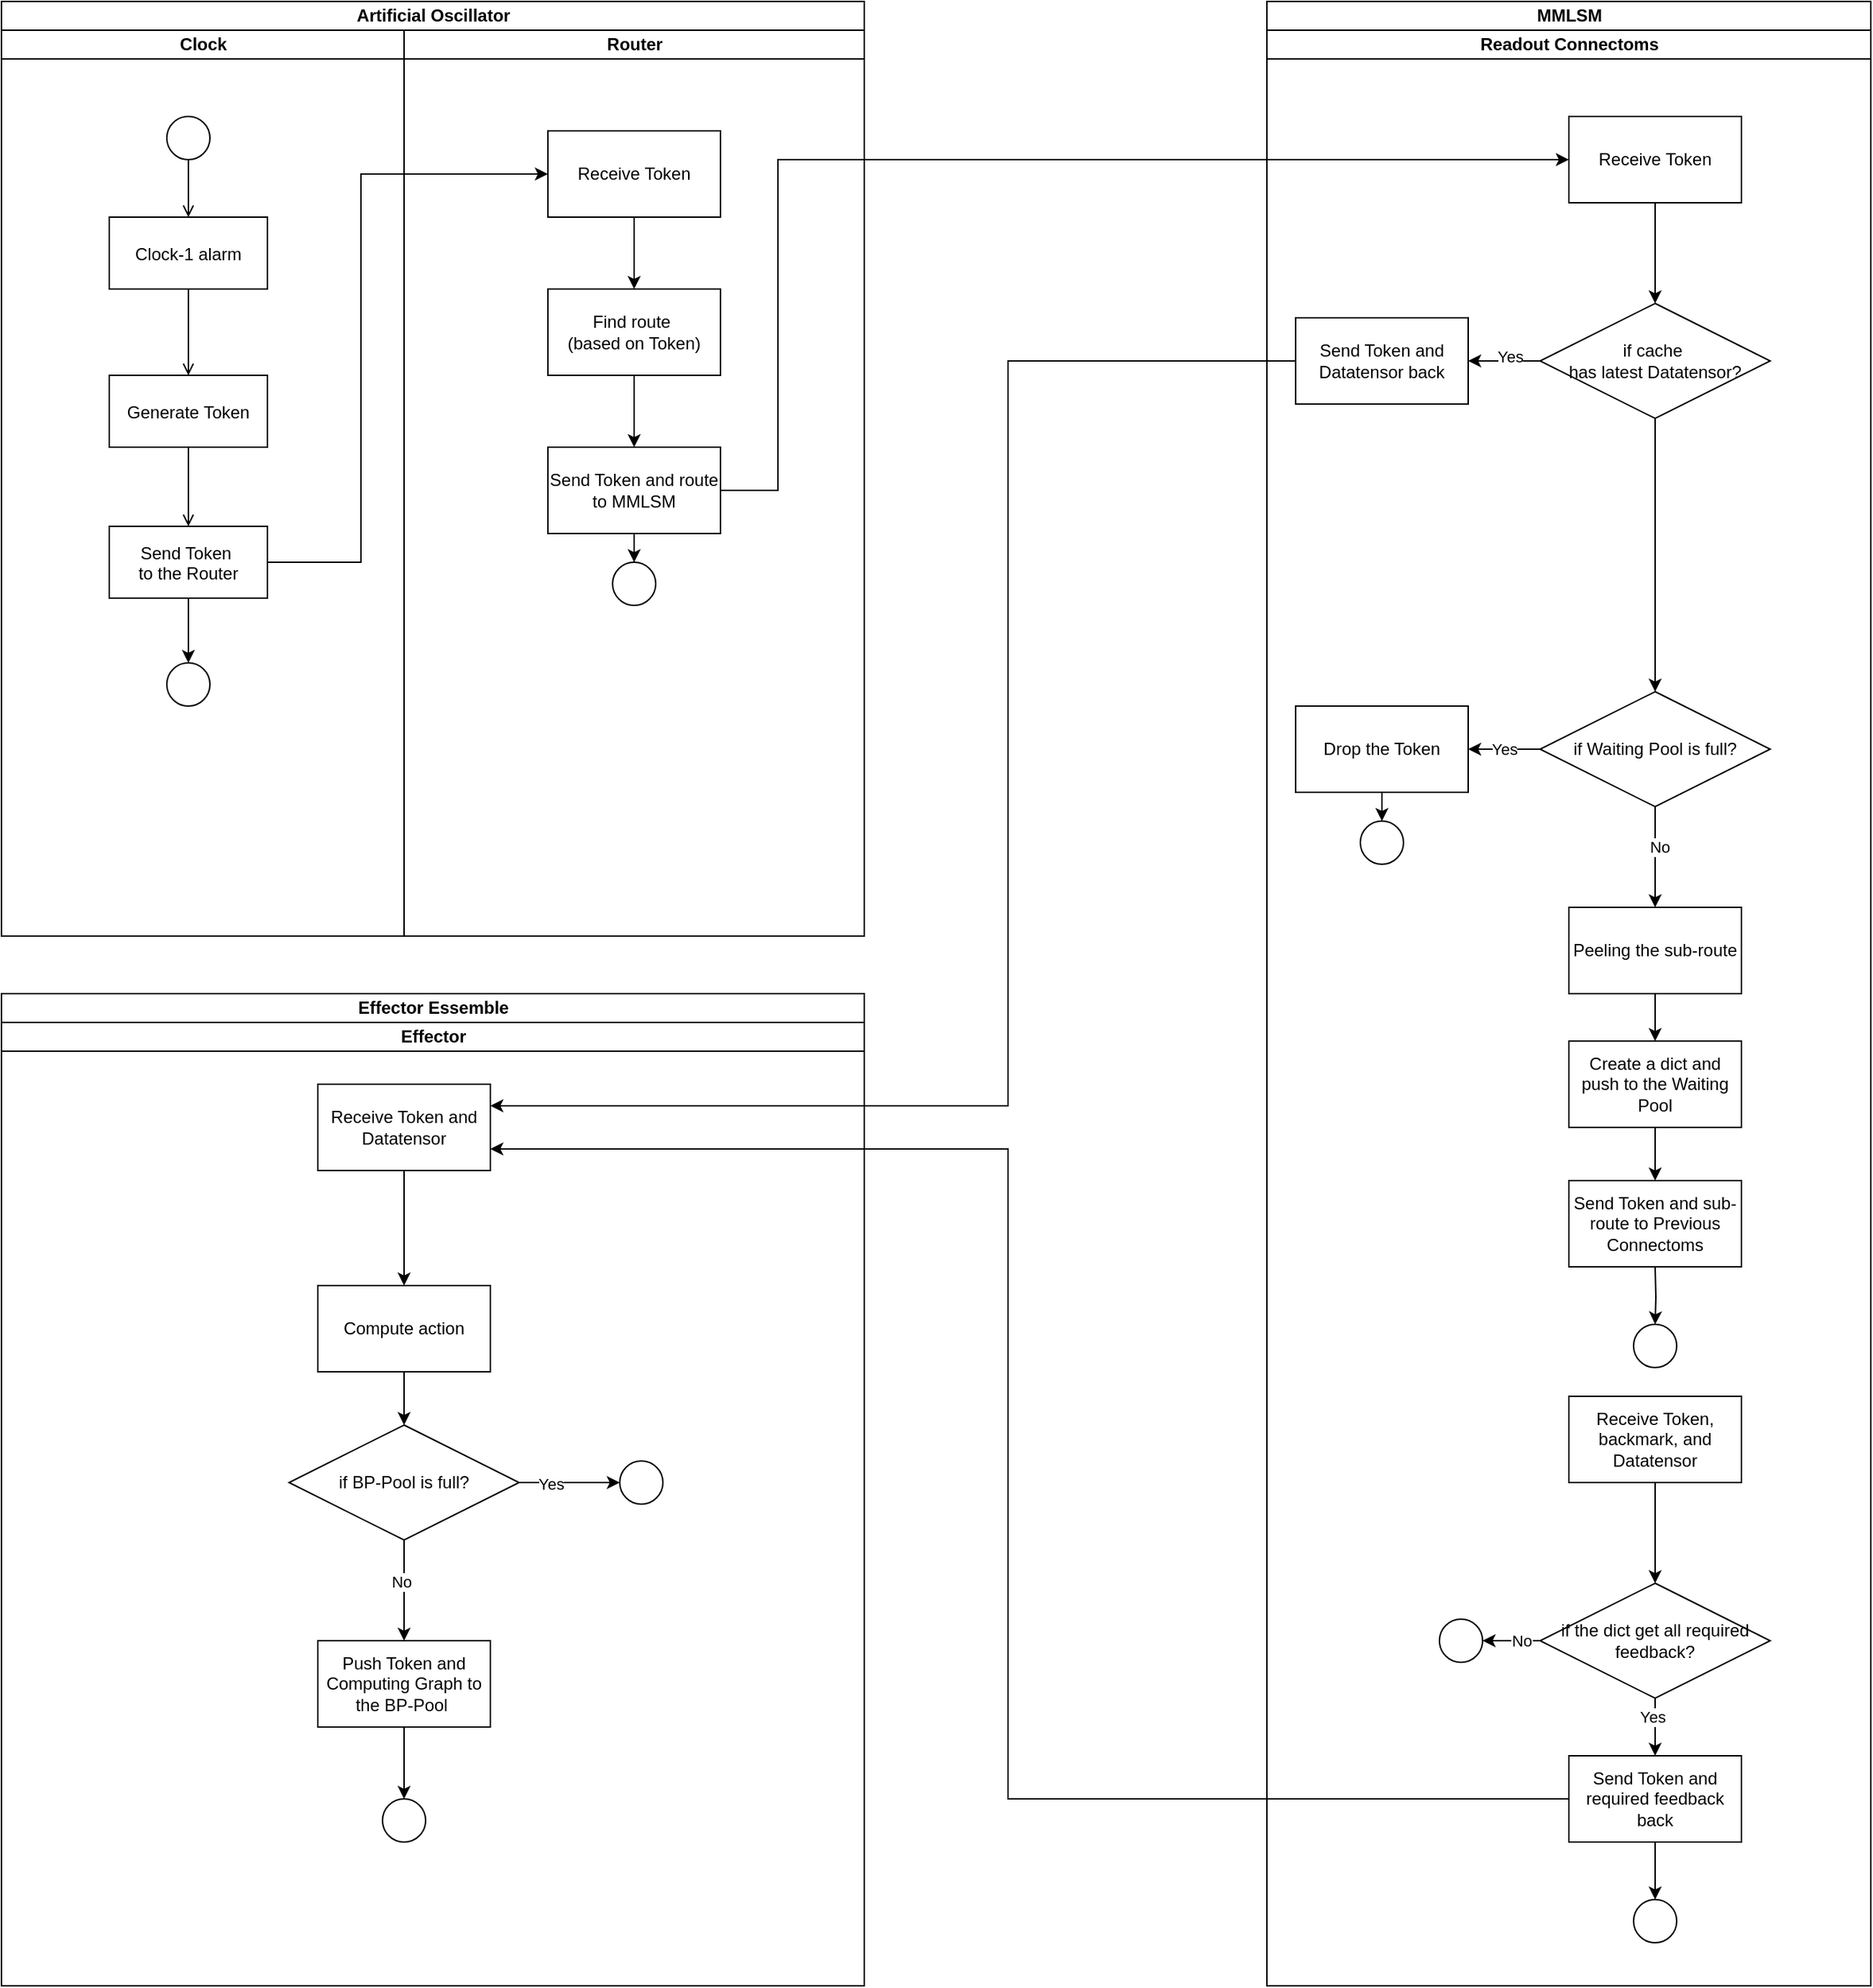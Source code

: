 <mxfile version="25.0.3">
  <diagram name="Page-1" id="e7e014a7-5840-1c2e-5031-d8a46d1fe8dd">
    <mxGraphModel dx="2291" dy="1474" grid="1" gridSize="10" guides="1" tooltips="1" connect="1" arrows="1" fold="1" page="1" pageScale="1" pageWidth="1169" pageHeight="826" background="none" math="0" shadow="0">
      <root>
        <mxCell id="0" />
        <mxCell id="1" parent="0" />
        <mxCell id="VvhhELw3eRuCEY0eFqKw-94" value="&lt;span style=&quot;text-wrap-mode: wrap;&quot;&gt;Artificial Oscillator&lt;/span&gt;" style="swimlane;childLayout=stackLayout;resizeParent=1;resizeParentMax=0;startSize=20;html=1;" parent="1" vertex="1">
          <mxGeometry x="-130" y="-370" width="600" height="650" as="geometry">
            <mxRectangle x="420" y="-20" width="60" height="30" as="alternateBounds" />
          </mxGeometry>
        </mxCell>
        <mxCell id="VvhhELw3eRuCEY0eFqKw-95" value="Clock" style="swimlane;startSize=20;html=1;" parent="VvhhELw3eRuCEY0eFqKw-94" vertex="1">
          <mxGeometry y="20" width="280" height="630" as="geometry" />
        </mxCell>
        <mxCell id="VvhhELw3eRuCEY0eFqKw-112" value="Clock-1 alarm" style="" parent="VvhhELw3eRuCEY0eFqKw-95" vertex="1">
          <mxGeometry x="75.0" y="130" width="110" height="50" as="geometry" />
        </mxCell>
        <mxCell id="VvhhELw3eRuCEY0eFqKw-113" value="Generate Token" style="" parent="VvhhELw3eRuCEY0eFqKw-95" vertex="1">
          <mxGeometry x="75.0" y="240" width="110" height="50" as="geometry" />
        </mxCell>
        <mxCell id="VvhhELw3eRuCEY0eFqKw-114" value="" style="endArrow=open;strokeColor=#000000;endFill=1;rounded=0" parent="VvhhELw3eRuCEY0eFqKw-95" source="VvhhELw3eRuCEY0eFqKw-112" target="VvhhELw3eRuCEY0eFqKw-113" edge="1">
          <mxGeometry relative="1" as="geometry" />
        </mxCell>
        <mxCell id="VvhhELw3eRuCEY0eFqKw-115" value="Send Token &#xa;to the Router" style="" parent="VvhhELw3eRuCEY0eFqKw-95" vertex="1">
          <mxGeometry x="75.0" y="345" width="110" height="50" as="geometry" />
        </mxCell>
        <mxCell id="VvhhELw3eRuCEY0eFqKw-116" value="" style="endArrow=open;strokeColor=#000000;endFill=1;rounded=0" parent="VvhhELw3eRuCEY0eFqKw-95" target="VvhhELw3eRuCEY0eFqKw-115" edge="1">
          <mxGeometry relative="1" as="geometry">
            <mxPoint x="130" y="290" as="sourcePoint" />
          </mxGeometry>
        </mxCell>
        <mxCell id="VvhhELw3eRuCEY0eFqKw-118" value="" style="edgeStyle=orthogonalEdgeStyle;rounded=0;orthogonalLoop=1;jettySize=auto;html=1;entryX=0.5;entryY=0;entryDx=0;entryDy=0;endArrow=open;endFill=0;strokeColor=#000000;" parent="VvhhELw3eRuCEY0eFqKw-95" source="VvhhELw3eRuCEY0eFqKw-117" target="VvhhELw3eRuCEY0eFqKw-112" edge="1">
          <mxGeometry relative="1" as="geometry">
            <mxPoint x="130.0" y="140" as="targetPoint" />
          </mxGeometry>
        </mxCell>
        <mxCell id="VvhhELw3eRuCEY0eFqKw-117" value="" style="ellipse;whiteSpace=wrap;html=1;aspect=fixed;" parent="VvhhELw3eRuCEY0eFqKw-95" vertex="1">
          <mxGeometry x="115" y="60" width="30" height="30" as="geometry" />
        </mxCell>
        <mxCell id="VvhhELw3eRuCEY0eFqKw-124" value="" style="edgeStyle=orthogonalEdgeStyle;rounded=0;orthogonalLoop=1;jettySize=auto;html=1;" parent="VvhhELw3eRuCEY0eFqKw-95" source="VvhhELw3eRuCEY0eFqKw-115" target="VvhhELw3eRuCEY0eFqKw-123" edge="1">
          <mxGeometry relative="1" as="geometry">
            <mxPoint x="220" y="45" as="sourcePoint" />
            <mxPoint x="220.0" y="110" as="targetPoint" />
          </mxGeometry>
        </mxCell>
        <mxCell id="VvhhELw3eRuCEY0eFqKw-123" value="" style="ellipse;whiteSpace=wrap;html=1;aspect=fixed;" parent="VvhhELw3eRuCEY0eFqKw-95" vertex="1">
          <mxGeometry x="115" y="440" width="30" height="30" as="geometry" />
        </mxCell>
        <mxCell id="VvhhELw3eRuCEY0eFqKw-162" style="edgeStyle=orthogonalEdgeStyle;rounded=0;orthogonalLoop=1;jettySize=auto;html=1;exitX=1;exitY=0.5;exitDx=0;exitDy=0;entryX=0;entryY=0.5;entryDx=0;entryDy=0;" parent="VvhhELw3eRuCEY0eFqKw-94" source="VvhhELw3eRuCEY0eFqKw-115" target="VvhhELw3eRuCEY0eFqKw-158" edge="1">
          <mxGeometry relative="1" as="geometry">
            <Array as="points">
              <mxPoint x="250" y="390" />
              <mxPoint x="250" y="120" />
            </Array>
          </mxGeometry>
        </mxCell>
        <mxCell id="VvhhELw3eRuCEY0eFqKw-96" value="Router" style="swimlane;startSize=20;html=1;" parent="VvhhELw3eRuCEY0eFqKw-94" vertex="1">
          <mxGeometry x="280" y="20" width="320" height="630" as="geometry" />
        </mxCell>
        <mxCell id="VvhhELw3eRuCEY0eFqKw-127" value="" style="edgeStyle=orthogonalEdgeStyle;rounded=0;orthogonalLoop=1;jettySize=auto;html=1;" parent="VvhhELw3eRuCEY0eFqKw-96" source="VvhhELw3eRuCEY0eFqKw-119" target="VvhhELw3eRuCEY0eFqKw-126" edge="1">
          <mxGeometry relative="1" as="geometry" />
        </mxCell>
        <mxCell id="VvhhELw3eRuCEY0eFqKw-119" value="Find route&amp;nbsp;&lt;div&gt;(based on Token)&lt;/div&gt;" style="whiteSpace=wrap;html=1;" parent="VvhhELw3eRuCEY0eFqKw-96" vertex="1">
          <mxGeometry x="100" y="180" width="120" height="60" as="geometry" />
        </mxCell>
        <mxCell id="VvhhELw3eRuCEY0eFqKw-163" value="" style="edgeStyle=orthogonalEdgeStyle;rounded=0;orthogonalLoop=1;jettySize=auto;html=1;" parent="VvhhELw3eRuCEY0eFqKw-96" source="VvhhELw3eRuCEY0eFqKw-126" target="VvhhELw3eRuCEY0eFqKw-144" edge="1">
          <mxGeometry relative="1" as="geometry" />
        </mxCell>
        <mxCell id="VvhhELw3eRuCEY0eFqKw-126" value="Send Token and route to MMLSM" style="whiteSpace=wrap;html=1;" parent="VvhhELw3eRuCEY0eFqKw-96" vertex="1">
          <mxGeometry x="100" y="290" width="120" height="60" as="geometry" />
        </mxCell>
        <mxCell id="VvhhELw3eRuCEY0eFqKw-144" value="" style="ellipse;whiteSpace=wrap;html=1;aspect=fixed;" parent="VvhhELw3eRuCEY0eFqKw-96" vertex="1">
          <mxGeometry x="145" y="370" width="30" height="30" as="geometry" />
        </mxCell>
        <mxCell id="VvhhELw3eRuCEY0eFqKw-159" value="" style="edgeStyle=orthogonalEdgeStyle;rounded=0;orthogonalLoop=1;jettySize=auto;html=1;" parent="VvhhELw3eRuCEY0eFqKw-96" source="VvhhELw3eRuCEY0eFqKw-158" target="VvhhELw3eRuCEY0eFqKw-119" edge="1">
          <mxGeometry relative="1" as="geometry" />
        </mxCell>
        <mxCell id="VvhhELw3eRuCEY0eFqKw-158" value="Receive Token" style="whiteSpace=wrap;html=1;" parent="VvhhELw3eRuCEY0eFqKw-96" vertex="1">
          <mxGeometry x="100" y="70" width="120" height="60" as="geometry" />
        </mxCell>
        <mxCell id="VvhhELw3eRuCEY0eFqKw-128" value="&lt;span style=&quot;text-wrap-mode: wrap;&quot;&gt;MMLSM&lt;/span&gt;" style="swimlane;childLayout=stackLayout;resizeParent=1;resizeParentMax=0;startSize=20;html=1;" parent="1" vertex="1">
          <mxGeometry x="750" y="-370" width="420" height="1380" as="geometry">
            <mxRectangle x="420" y="-20" width="60" height="30" as="alternateBounds" />
          </mxGeometry>
        </mxCell>
        <mxCell id="VvhhELw3eRuCEY0eFqKw-129" value="Readout Connectoms" style="swimlane;startSize=20;html=1;" parent="VvhhELw3eRuCEY0eFqKw-128" vertex="1">
          <mxGeometry y="20" width="420" height="1360" as="geometry" />
        </mxCell>
        <mxCell id="VvhhELw3eRuCEY0eFqKw-170" value="" style="edgeStyle=orthogonalEdgeStyle;rounded=0;orthogonalLoop=1;jettySize=auto;html=1;" parent="VvhhELw3eRuCEY0eFqKw-129" source="VvhhELw3eRuCEY0eFqKw-164" target="VvhhELw3eRuCEY0eFqKw-169" edge="1">
          <mxGeometry relative="1" as="geometry" />
        </mxCell>
        <mxCell id="VvhhELw3eRuCEY0eFqKw-164" value="Receive Token" style="whiteSpace=wrap;html=1;" parent="VvhhELw3eRuCEY0eFqKw-129" vertex="1">
          <mxGeometry x="210" y="60" width="120" height="60" as="geometry" />
        </mxCell>
        <mxCell id="VvhhELw3eRuCEY0eFqKw-198" style="edgeStyle=orthogonalEdgeStyle;rounded=0;orthogonalLoop=1;jettySize=auto;html=1;exitX=0.5;exitY=1;exitDx=0;exitDy=0;" parent="VvhhELw3eRuCEY0eFqKw-129" source="VvhhELw3eRuCEY0eFqKw-169" target="VvhhELw3eRuCEY0eFqKw-185" edge="1">
          <mxGeometry relative="1" as="geometry" />
        </mxCell>
        <mxCell id="VvhhELw3eRuCEY0eFqKw-169" value="if cache&amp;nbsp;&lt;div&gt;has latest Datatensor?&lt;/div&gt;" style="rhombus;whiteSpace=wrap;html=1;" parent="VvhhELw3eRuCEY0eFqKw-129" vertex="1">
          <mxGeometry x="190" y="190" width="160" height="80" as="geometry" />
        </mxCell>
        <mxCell id="VvhhELw3eRuCEY0eFqKw-171" value="Send Token and Datatensor back" style="whiteSpace=wrap;html=1;" parent="VvhhELw3eRuCEY0eFqKw-129" vertex="1">
          <mxGeometry x="20" y="200" width="120" height="60" as="geometry" />
        </mxCell>
        <mxCell id="VvhhELw3eRuCEY0eFqKw-172" value="" style="edgeStyle=orthogonalEdgeStyle;rounded=0;orthogonalLoop=1;jettySize=auto;html=1;" parent="VvhhELw3eRuCEY0eFqKw-129" source="VvhhELw3eRuCEY0eFqKw-169" target="VvhhELw3eRuCEY0eFqKw-171" edge="1">
          <mxGeometry relative="1" as="geometry" />
        </mxCell>
        <mxCell id="VvhhELw3eRuCEY0eFqKw-173" value="Yes" style="edgeLabel;html=1;align=center;verticalAlign=middle;resizable=0;points=[];" parent="VvhhELw3eRuCEY0eFqKw-172" vertex="1" connectable="0">
          <mxGeometry x="-0.149" y="-3" relative="1" as="geometry">
            <mxPoint as="offset" />
          </mxGeometry>
        </mxCell>
        <mxCell id="VvhhELw3eRuCEY0eFqKw-177" value="Send Token and sub-route to Previous Connectoms" style="whiteSpace=wrap;html=1;" parent="VvhhELw3eRuCEY0eFqKw-129" vertex="1">
          <mxGeometry x="210" y="800" width="120" height="60" as="geometry" />
        </mxCell>
        <mxCell id="VvhhELw3eRuCEY0eFqKw-194" value="" style="edgeStyle=orthogonalEdgeStyle;rounded=0;orthogonalLoop=1;jettySize=auto;html=1;entryX=0.5;entryY=0;entryDx=0;entryDy=0;" parent="VvhhELw3eRuCEY0eFqKw-129" source="VvhhELw3eRuCEY0eFqKw-185" target="VvhhELw3eRuCEY0eFqKw-193" edge="1">
          <mxGeometry relative="1" as="geometry">
            <mxPoint x="270" y="580" as="targetPoint" />
          </mxGeometry>
        </mxCell>
        <mxCell id="VvhhELw3eRuCEY0eFqKw-195" value="No" style="edgeLabel;html=1;align=center;verticalAlign=middle;resizable=0;points=[];" parent="VvhhELw3eRuCEY0eFqKw-194" vertex="1" connectable="0">
          <mxGeometry x="-0.178" y="3" relative="1" as="geometry">
            <mxPoint y="-1" as="offset" />
          </mxGeometry>
        </mxCell>
        <mxCell id="VvhhELw3eRuCEY0eFqKw-199" value="" style="edgeStyle=orthogonalEdgeStyle;rounded=0;orthogonalLoop=1;jettySize=auto;html=1;" parent="VvhhELw3eRuCEY0eFqKw-129" source="VvhhELw3eRuCEY0eFqKw-185" target="VvhhELw3eRuCEY0eFqKw-186" edge="1">
          <mxGeometry relative="1" as="geometry" />
        </mxCell>
        <mxCell id="VvhhELw3eRuCEY0eFqKw-200" value="Yes" style="edgeLabel;html=1;align=center;verticalAlign=middle;resizable=0;points=[];" parent="VvhhELw3eRuCEY0eFqKw-199" vertex="1" connectable="0">
          <mxGeometry x="0.009" relative="1" as="geometry">
            <mxPoint as="offset" />
          </mxGeometry>
        </mxCell>
        <mxCell id="VvhhELw3eRuCEY0eFqKw-185" value="if&amp;nbsp;&lt;span style=&quot;background-color: initial;&quot;&gt;Waiting Pool is full?&lt;/span&gt;" style="rhombus;whiteSpace=wrap;html=1;" parent="VvhhELw3eRuCEY0eFqKw-129" vertex="1">
          <mxGeometry x="190" y="460" width="160" height="80" as="geometry" />
        </mxCell>
        <mxCell id="VvhhELw3eRuCEY0eFqKw-192" value="" style="edgeStyle=orthogonalEdgeStyle;rounded=0;orthogonalLoop=1;jettySize=auto;html=1;" parent="VvhhELw3eRuCEY0eFqKw-129" source="VvhhELw3eRuCEY0eFqKw-186" target="VvhhELw3eRuCEY0eFqKw-190" edge="1">
          <mxGeometry relative="1" as="geometry" />
        </mxCell>
        <mxCell id="VvhhELw3eRuCEY0eFqKw-186" value="Drop the Token" style="whiteSpace=wrap;html=1;" parent="VvhhELw3eRuCEY0eFqKw-129" vertex="1">
          <mxGeometry x="20" y="470" width="120" height="60" as="geometry" />
        </mxCell>
        <mxCell id="VvhhELw3eRuCEY0eFqKw-190" value="" style="ellipse;whiteSpace=wrap;html=1;aspect=fixed;" parent="VvhhELw3eRuCEY0eFqKw-129" vertex="1">
          <mxGeometry x="65" y="550" width="30" height="30" as="geometry" />
        </mxCell>
        <mxCell id="VvhhELw3eRuCEY0eFqKw-193" value="Peeling the sub-route" style="whiteSpace=wrap;html=1;" parent="VvhhELw3eRuCEY0eFqKw-129" vertex="1">
          <mxGeometry x="210" y="610" width="120" height="60" as="geometry" />
        </mxCell>
        <mxCell id="VvhhELw3eRuCEY0eFqKw-201" value="" style="edgeStyle=orthogonalEdgeStyle;rounded=0;orthogonalLoop=1;jettySize=auto;html=1;" parent="VvhhELw3eRuCEY0eFqKw-129" source="VvhhELw3eRuCEY0eFqKw-196" target="VvhhELw3eRuCEY0eFqKw-177" edge="1">
          <mxGeometry relative="1" as="geometry" />
        </mxCell>
        <mxCell id="VvhhELw3eRuCEY0eFqKw-196" value="Create a dict and push to the Waiting Pool" style="whiteSpace=wrap;html=1;" parent="VvhhELw3eRuCEY0eFqKw-129" vertex="1">
          <mxGeometry x="210" y="703" width="120" height="60" as="geometry" />
        </mxCell>
        <mxCell id="VvhhELw3eRuCEY0eFqKw-197" value="" style="edgeStyle=orthogonalEdgeStyle;rounded=0;orthogonalLoop=1;jettySize=auto;html=1;" parent="VvhhELw3eRuCEY0eFqKw-129" source="VvhhELw3eRuCEY0eFqKw-193" target="VvhhELw3eRuCEY0eFqKw-196" edge="1">
          <mxGeometry relative="1" as="geometry" />
        </mxCell>
        <mxCell id="VvhhELw3eRuCEY0eFqKw-202" value="" style="edgeStyle=orthogonalEdgeStyle;rounded=0;orthogonalLoop=1;jettySize=auto;html=1;" parent="VvhhELw3eRuCEY0eFqKw-129" target="VvhhELw3eRuCEY0eFqKw-203" edge="1">
          <mxGeometry relative="1" as="geometry">
            <mxPoint x="270" y="860" as="sourcePoint" />
          </mxGeometry>
        </mxCell>
        <mxCell id="VvhhELw3eRuCEY0eFqKw-203" value="" style="ellipse;whiteSpace=wrap;html=1;aspect=fixed;" parent="VvhhELw3eRuCEY0eFqKw-129" vertex="1">
          <mxGeometry x="255" y="900" width="30" height="30" as="geometry" />
        </mxCell>
        <mxCell id="VvhhELw3eRuCEY0eFqKw-213" value="" style="edgeStyle=orthogonalEdgeStyle;rounded=0;orthogonalLoop=1;jettySize=auto;html=1;" parent="VvhhELw3eRuCEY0eFqKw-129" source="VvhhELw3eRuCEY0eFqKw-204" target="VvhhELw3eRuCEY0eFqKw-207" edge="1">
          <mxGeometry relative="1" as="geometry" />
        </mxCell>
        <mxCell id="VvhhELw3eRuCEY0eFqKw-204" value="Receive Token, backmark, and Datatensor" style="whiteSpace=wrap;html=1;" parent="VvhhELw3eRuCEY0eFqKw-129" vertex="1">
          <mxGeometry x="210" y="950" width="120" height="60" as="geometry" />
        </mxCell>
        <mxCell id="VvhhELw3eRuCEY0eFqKw-209" value="" style="edgeStyle=orthogonalEdgeStyle;rounded=0;orthogonalLoop=1;jettySize=auto;html=1;entryX=1;entryY=0.5;entryDx=0;entryDy=0;" parent="VvhhELw3eRuCEY0eFqKw-129" source="VvhhELw3eRuCEY0eFqKw-207" target="VvhhELw3eRuCEY0eFqKw-211" edge="1">
          <mxGeometry relative="1" as="geometry">
            <mxPoint x="450" y="1120" as="targetPoint" />
          </mxGeometry>
        </mxCell>
        <mxCell id="VvhhELw3eRuCEY0eFqKw-210" value="No" style="edgeLabel;html=1;align=center;verticalAlign=middle;resizable=0;points=[];" parent="VvhhELw3eRuCEY0eFqKw-209" vertex="1" connectable="0">
          <mxGeometry x="-0.336" relative="1" as="geometry">
            <mxPoint as="offset" />
          </mxGeometry>
        </mxCell>
        <mxCell id="VvhhELw3eRuCEY0eFqKw-207" value="if the dict get all required feedback&lt;span style=&quot;background-color: initial;&quot;&gt;?&lt;/span&gt;" style="rhombus;whiteSpace=wrap;html=1;" parent="VvhhELw3eRuCEY0eFqKw-129" vertex="1">
          <mxGeometry x="190" y="1080" width="160" height="80" as="geometry" />
        </mxCell>
        <mxCell id="VvhhELw3eRuCEY0eFqKw-211" value="" style="ellipse;whiteSpace=wrap;html=1;aspect=fixed;" parent="VvhhELw3eRuCEY0eFqKw-129" vertex="1">
          <mxGeometry x="120" y="1105" width="30" height="30" as="geometry" />
        </mxCell>
        <mxCell id="VvhhELw3eRuCEY0eFqKw-219" value="" style="edgeStyle=orthogonalEdgeStyle;rounded=0;orthogonalLoop=1;jettySize=auto;html=1;" parent="VvhhELw3eRuCEY0eFqKw-129" source="VvhhELw3eRuCEY0eFqKw-214" target="VvhhELw3eRuCEY0eFqKw-218" edge="1">
          <mxGeometry relative="1" as="geometry" />
        </mxCell>
        <mxCell id="VvhhELw3eRuCEY0eFqKw-214" value="Send Token and required feedback back" style="whiteSpace=wrap;html=1;" parent="VvhhELw3eRuCEY0eFqKw-129" vertex="1">
          <mxGeometry x="210" y="1200" width="120" height="60" as="geometry" />
        </mxCell>
        <mxCell id="VvhhELw3eRuCEY0eFqKw-215" value="" style="edgeStyle=orthogonalEdgeStyle;rounded=0;orthogonalLoop=1;jettySize=auto;html=1;" parent="VvhhELw3eRuCEY0eFqKw-129" source="VvhhELw3eRuCEY0eFqKw-207" target="VvhhELw3eRuCEY0eFqKw-214" edge="1">
          <mxGeometry relative="1" as="geometry" />
        </mxCell>
        <mxCell id="VvhhELw3eRuCEY0eFqKw-216" value="Yes" style="edgeLabel;html=1;align=center;verticalAlign=middle;resizable=0;points=[];" parent="VvhhELw3eRuCEY0eFqKw-215" vertex="1" connectable="0">
          <mxGeometry x="-0.338" y="-2" relative="1" as="geometry">
            <mxPoint as="offset" />
          </mxGeometry>
        </mxCell>
        <mxCell id="VvhhELw3eRuCEY0eFqKw-218" value="" style="ellipse;whiteSpace=wrap;html=1;aspect=fixed;" parent="VvhhELw3eRuCEY0eFqKw-129" vertex="1">
          <mxGeometry x="255" y="1300" width="30" height="30" as="geometry" />
        </mxCell>
        <mxCell id="VvhhELw3eRuCEY0eFqKw-165" style="edgeStyle=orthogonalEdgeStyle;rounded=0;orthogonalLoop=1;jettySize=auto;html=1;exitX=1;exitY=0.5;exitDx=0;exitDy=0;entryX=0;entryY=0.5;entryDx=0;entryDy=0;" parent="1" source="VvhhELw3eRuCEY0eFqKw-126" target="VvhhELw3eRuCEY0eFqKw-164" edge="1">
          <mxGeometry relative="1" as="geometry">
            <Array as="points">
              <mxPoint x="410" y="-30" />
              <mxPoint x="410" y="-260" />
            </Array>
          </mxGeometry>
        </mxCell>
        <mxCell id="VvhhELw3eRuCEY0eFqKw-191" style="edgeStyle=orthogonalEdgeStyle;rounded=0;orthogonalLoop=1;jettySize=auto;html=1;exitX=0;exitY=0.5;exitDx=0;exitDy=0;entryX=1;entryY=0.25;entryDx=0;entryDy=0;" parent="1" source="VvhhELw3eRuCEY0eFqKw-171" target="VvhhELw3eRuCEY0eFqKw-175" edge="1">
          <mxGeometry relative="1" as="geometry">
            <mxPoint x="70" y="410" as="targetPoint" />
            <Array as="points">
              <mxPoint x="570" y="-120" />
              <mxPoint x="570" y="398" />
            </Array>
          </mxGeometry>
        </mxCell>
        <mxCell id="VvhhELw3eRuCEY0eFqKw-230" value="&lt;span style=&quot;text-wrap-mode: wrap;&quot;&gt;Effector Essemble&lt;/span&gt;" style="swimlane;childLayout=stackLayout;resizeParent=1;resizeParentMax=0;startSize=20;html=1;" parent="1" vertex="1">
          <mxGeometry x="-130" y="320" width="600" height="690" as="geometry">
            <mxRectangle x="420" y="-20" width="60" height="30" as="alternateBounds" />
          </mxGeometry>
        </mxCell>
        <mxCell id="VvhhELw3eRuCEY0eFqKw-231" value="Effector" style="swimlane;startSize=20;html=1;" parent="VvhhELw3eRuCEY0eFqKw-230" vertex="1">
          <mxGeometry y="20" width="600" height="670" as="geometry" />
        </mxCell>
        <mxCell id="VvhhELw3eRuCEY0eFqKw-252" value="" style="edgeStyle=orthogonalEdgeStyle;rounded=0;orthogonalLoop=1;jettySize=auto;html=1;" parent="VvhhELw3eRuCEY0eFqKw-231" source="VvhhELw3eRuCEY0eFqKw-175" target="VvhhELw3eRuCEY0eFqKw-251" edge="1">
          <mxGeometry relative="1" as="geometry" />
        </mxCell>
        <mxCell id="VvhhELw3eRuCEY0eFqKw-175" value="Receive Token and Datatensor" style="whiteSpace=wrap;html=1;" parent="VvhhELw3eRuCEY0eFqKw-231" vertex="1">
          <mxGeometry x="220" y="43" width="120" height="60" as="geometry" />
        </mxCell>
        <mxCell id="VvhhELw3eRuCEY0eFqKw-259" value="" style="edgeStyle=orthogonalEdgeStyle;rounded=0;orthogonalLoop=1;jettySize=auto;html=1;" parent="VvhhELw3eRuCEY0eFqKw-231" source="VvhhELw3eRuCEY0eFqKw-251" target="VvhhELw3eRuCEY0eFqKw-258" edge="1">
          <mxGeometry relative="1" as="geometry" />
        </mxCell>
        <mxCell id="VvhhELw3eRuCEY0eFqKw-251" value="Compute action" style="whiteSpace=wrap;html=1;" parent="VvhhELw3eRuCEY0eFqKw-231" vertex="1">
          <mxGeometry x="220" y="183" width="120" height="60" as="geometry" />
        </mxCell>
        <mxCell id="VvhhELw3eRuCEY0eFqKw-260" value="" style="edgeStyle=orthogonalEdgeStyle;rounded=0;orthogonalLoop=1;jettySize=auto;html=1;" parent="VvhhELw3eRuCEY0eFqKw-231" source="VvhhELw3eRuCEY0eFqKw-258" target="VvhhELw3eRuCEY0eFqKw-255" edge="1">
          <mxGeometry relative="1" as="geometry" />
        </mxCell>
        <mxCell id="VvhhELw3eRuCEY0eFqKw-261" value="No" style="edgeLabel;html=1;align=center;verticalAlign=middle;resizable=0;points=[];" parent="VvhhELw3eRuCEY0eFqKw-260" vertex="1" connectable="0">
          <mxGeometry x="-0.174" y="-2" relative="1" as="geometry">
            <mxPoint as="offset" />
          </mxGeometry>
        </mxCell>
        <mxCell id="VvhhELw3eRuCEY0eFqKw-265" value="" style="edgeStyle=orthogonalEdgeStyle;rounded=0;orthogonalLoop=1;jettySize=auto;html=1;" parent="VvhhELw3eRuCEY0eFqKw-231" source="VvhhELw3eRuCEY0eFqKw-258" target="VvhhELw3eRuCEY0eFqKw-264" edge="1">
          <mxGeometry relative="1" as="geometry" />
        </mxCell>
        <mxCell id="VvhhELw3eRuCEY0eFqKw-268" value="Yes" style="edgeLabel;html=1;align=center;verticalAlign=middle;resizable=0;points=[];" parent="VvhhELw3eRuCEY0eFqKw-265" vertex="1" connectable="0">
          <mxGeometry x="-0.382" y="-1" relative="1" as="geometry">
            <mxPoint as="offset" />
          </mxGeometry>
        </mxCell>
        <mxCell id="VvhhELw3eRuCEY0eFqKw-258" value="if BP-&lt;span style=&quot;background-color: initial;&quot;&gt;Pool is full?&lt;/span&gt;" style="rhombus;whiteSpace=wrap;html=1;" parent="VvhhELw3eRuCEY0eFqKw-231" vertex="1">
          <mxGeometry x="200" y="280" width="160" height="80" as="geometry" />
        </mxCell>
        <mxCell id="VvhhELw3eRuCEY0eFqKw-267" value="" style="edgeStyle=orthogonalEdgeStyle;rounded=0;orthogonalLoop=1;jettySize=auto;html=1;" parent="VvhhELw3eRuCEY0eFqKw-231" source="VvhhELw3eRuCEY0eFqKw-255" target="VvhhELw3eRuCEY0eFqKw-266" edge="1">
          <mxGeometry relative="1" as="geometry" />
        </mxCell>
        <mxCell id="VvhhELw3eRuCEY0eFqKw-255" value="Push Token and Computing Graph to the BP-Pool&amp;nbsp;" style="whiteSpace=wrap;html=1;" parent="VvhhELw3eRuCEY0eFqKw-231" vertex="1">
          <mxGeometry x="220" y="430" width="120" height="60" as="geometry" />
        </mxCell>
        <mxCell id="VvhhELw3eRuCEY0eFqKw-264" value="" style="ellipse;whiteSpace=wrap;html=1;aspect=fixed;" parent="VvhhELw3eRuCEY0eFqKw-231" vertex="1">
          <mxGeometry x="430" y="305" width="30" height="30" as="geometry" />
        </mxCell>
        <mxCell id="VvhhELw3eRuCEY0eFqKw-266" value="" style="ellipse;whiteSpace=wrap;html=1;aspect=fixed;" parent="VvhhELw3eRuCEY0eFqKw-231" vertex="1">
          <mxGeometry x="265" y="540" width="30" height="30" as="geometry" />
        </mxCell>
        <mxCell id="VvhhELw3eRuCEY0eFqKw-217" style="edgeStyle=orthogonalEdgeStyle;rounded=0;orthogonalLoop=1;jettySize=auto;html=1;exitX=0;exitY=0.5;exitDx=0;exitDy=0;entryX=1;entryY=0.75;entryDx=0;entryDy=0;" parent="1" source="VvhhELw3eRuCEY0eFqKw-214" target="VvhhELw3eRuCEY0eFqKw-175" edge="1">
          <mxGeometry relative="1" as="geometry">
            <mxPoint x="1303.96" y="609.64" as="sourcePoint" />
            <mxPoint x="50.0" y="430.0" as="targetPoint" />
            <Array as="points">
              <mxPoint x="570" y="880" />
              <mxPoint x="570" y="428" />
            </Array>
          </mxGeometry>
        </mxCell>
      </root>
    </mxGraphModel>
  </diagram>
</mxfile>
